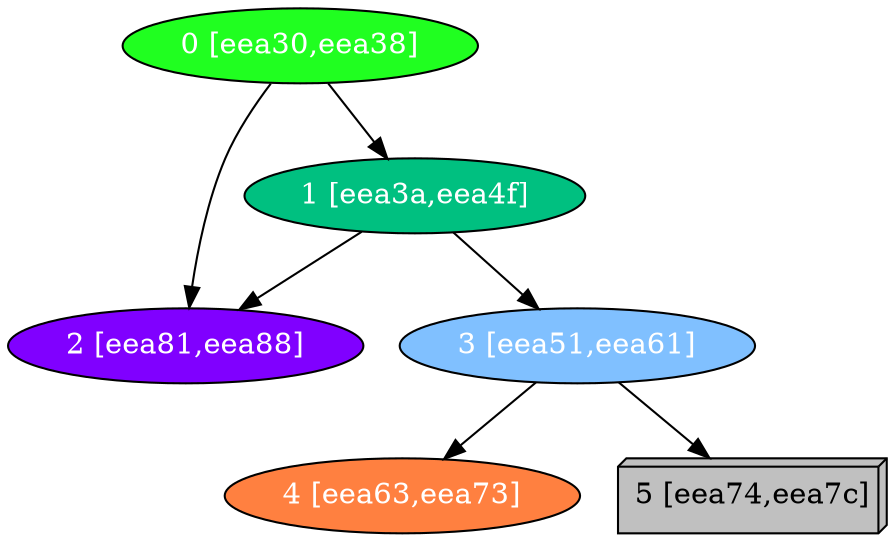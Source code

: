 diGraph libnss3{
	libnss3_0  [style=filled fillcolor="#20FF20" fontcolor="#ffffff" shape=oval label="0 [eea30,eea38]"]
	libnss3_1  [style=filled fillcolor="#00C080" fontcolor="#ffffff" shape=oval label="1 [eea3a,eea4f]"]
	libnss3_2  [style=filled fillcolor="#8000FF" fontcolor="#ffffff" shape=oval label="2 [eea81,eea88]"]
	libnss3_3  [style=filled fillcolor="#80C0FF" fontcolor="#ffffff" shape=oval label="3 [eea51,eea61]"]
	libnss3_4  [style=filled fillcolor="#FF8040" fontcolor="#ffffff" shape=oval label="4 [eea63,eea73]"]
	libnss3_5  [style=filled fillcolor="#C0C0C0" fontcolor="#000000" shape=box3d label="5 [eea74,eea7c]"]

	libnss3_0 -> libnss3_1
	libnss3_0 -> libnss3_2
	libnss3_1 -> libnss3_2
	libnss3_1 -> libnss3_3
	libnss3_3 -> libnss3_4
	libnss3_3 -> libnss3_5
}